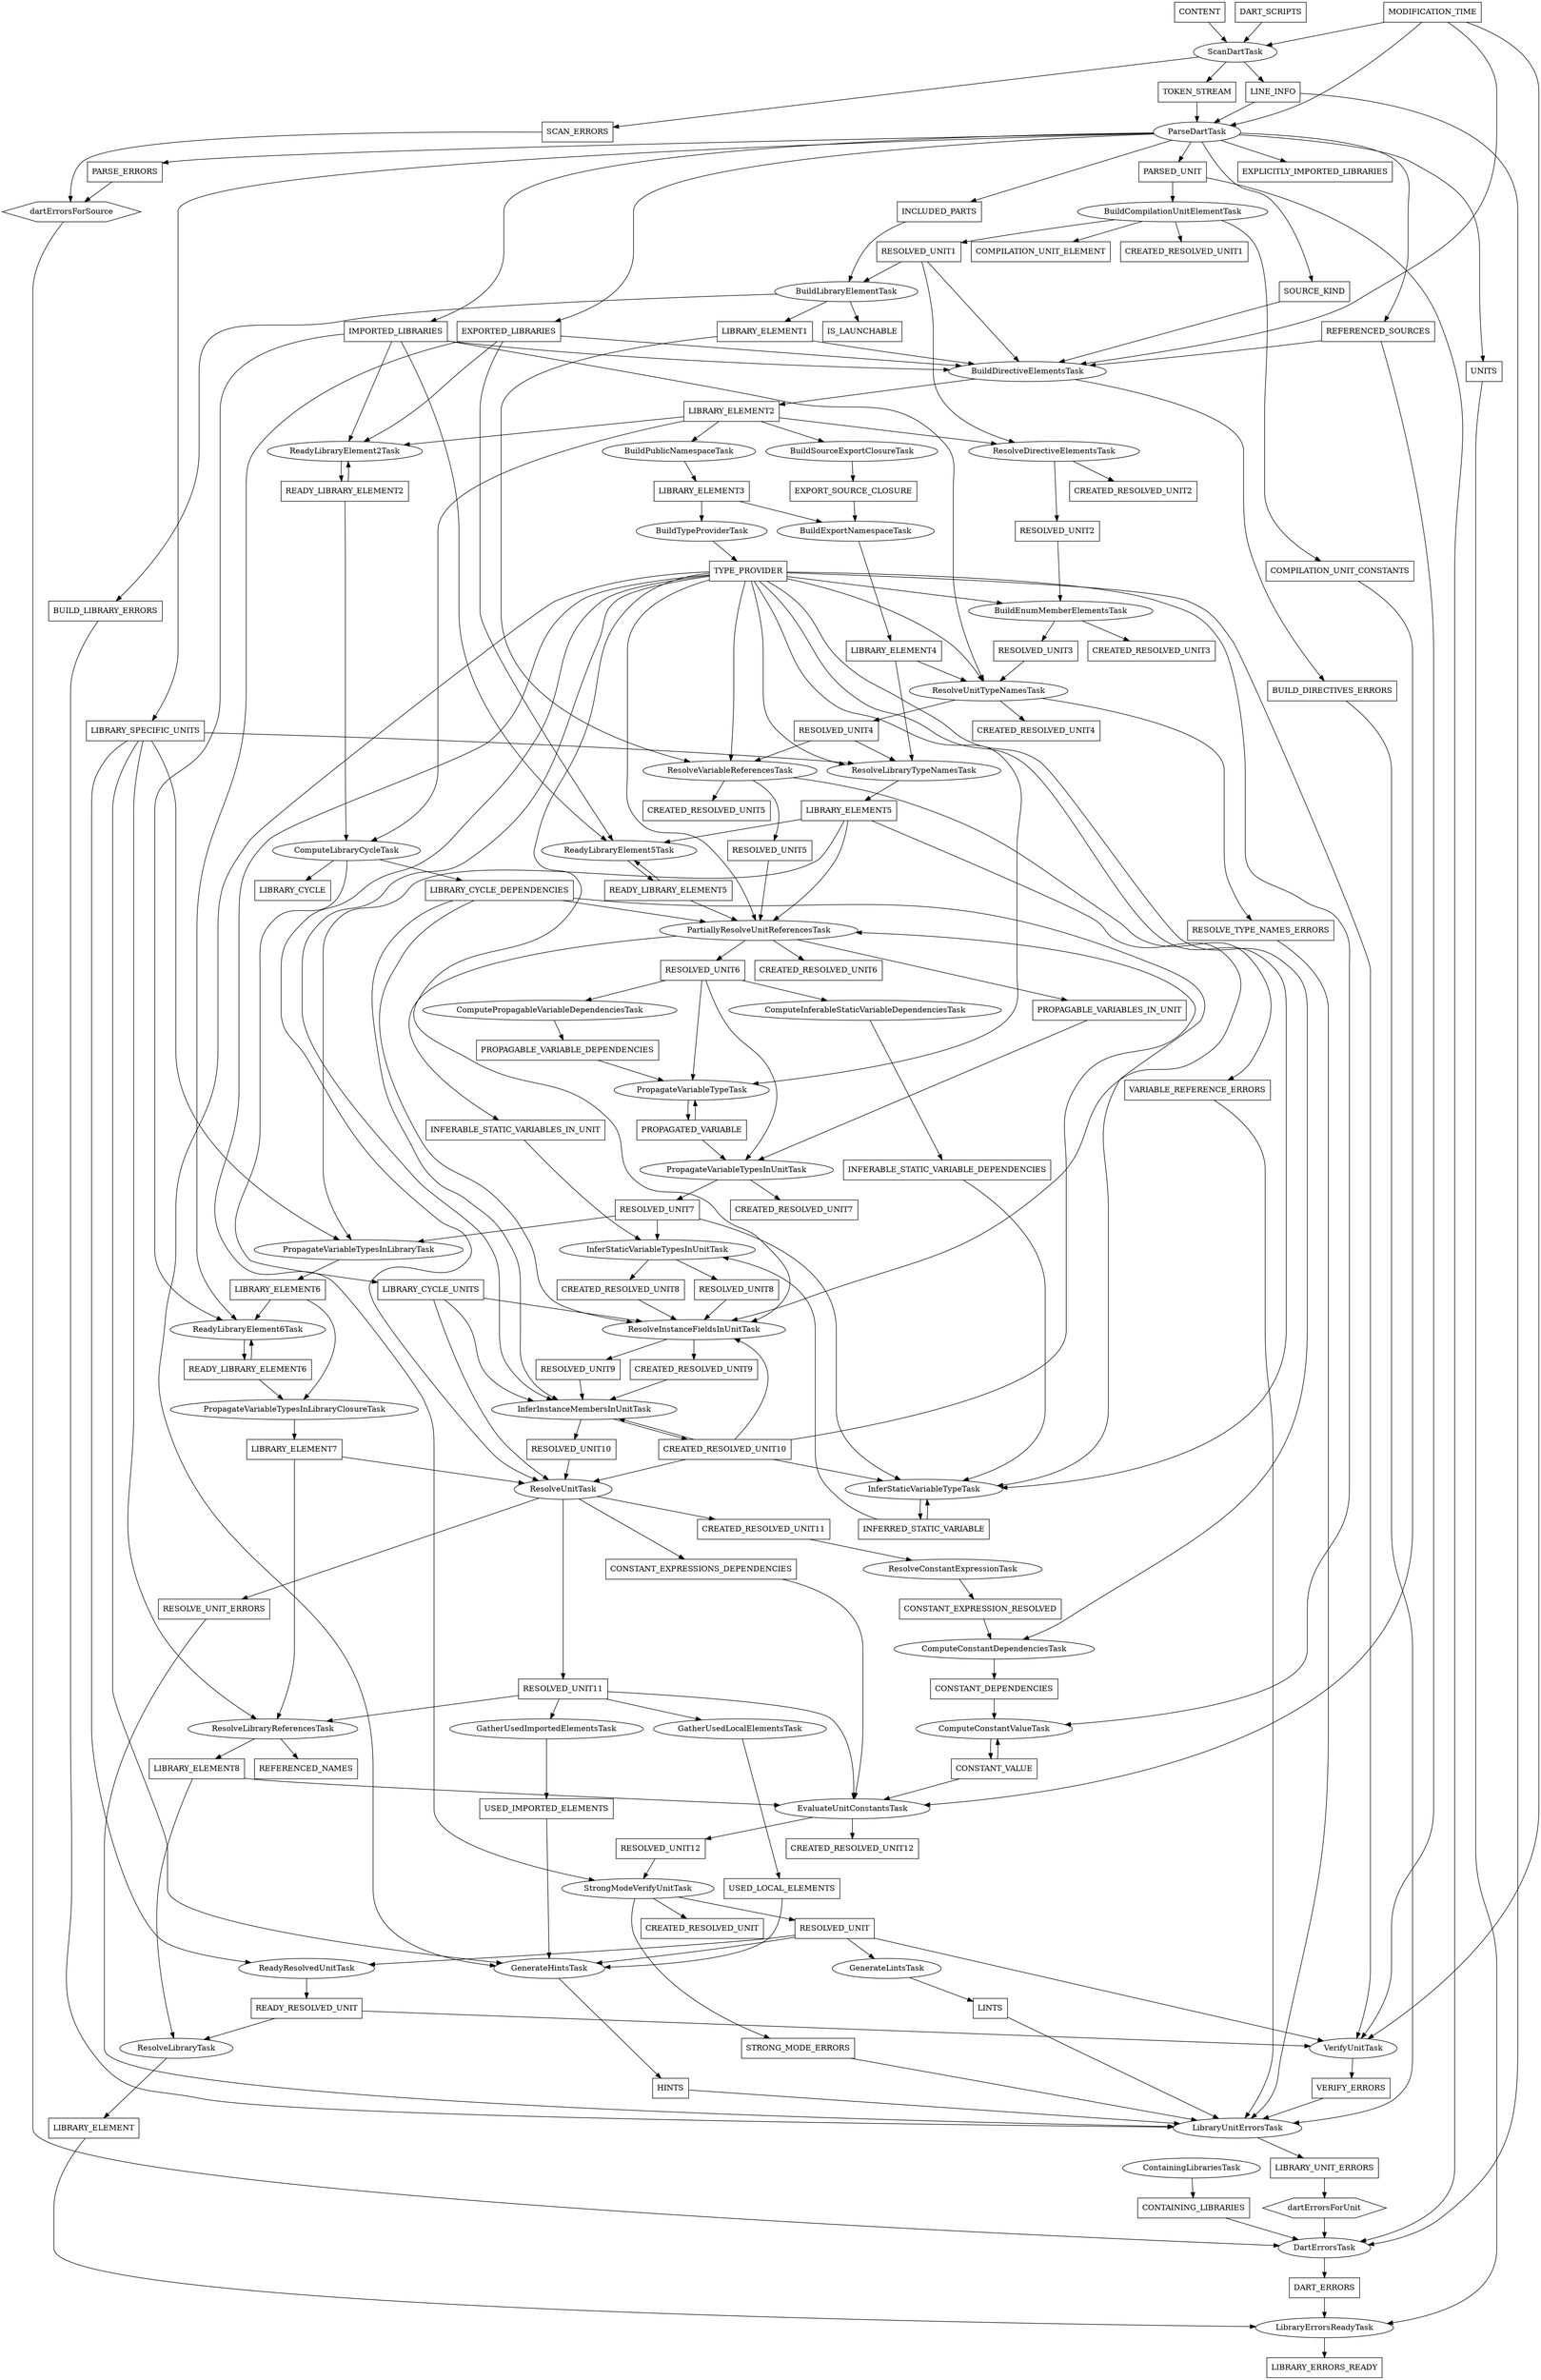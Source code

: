 // Copyright (c) 2015, the Dart project authors.  Please see the AUTHORS file
// for details. All rights reserved. Use of this source code is governed by a
// BSD-style license that can be found in the LICENSE file.
//
// This file has been automatically generated.  Please do not edit it manually.
// To regenerate the file, use the script
// "pkg/analyzer/tool/task_dependency_graph/generate.dart".
//
// To render this graph using Graphviz (www.graphviz.org) use the command:
// "dot tasks.dot -Tpdf -O".
digraph G {
  BUILD_DIRECTIVES_ERRORS -> LibraryUnitErrorsTask
  BUILD_DIRECTIVES_ERRORS [shape=box]
  BUILD_LIBRARY_ERRORS -> LibraryUnitErrorsTask
  BUILD_LIBRARY_ERRORS [shape=box]
  BuildCompilationUnitElementTask -> COMPILATION_UNIT_CONSTANTS
  BuildCompilationUnitElementTask -> COMPILATION_UNIT_ELEMENT
  BuildCompilationUnitElementTask -> CREATED_RESOLVED_UNIT1
  BuildCompilationUnitElementTask -> RESOLVED_UNIT1
  BuildDirectiveElementsTask -> BUILD_DIRECTIVES_ERRORS
  BuildDirectiveElementsTask -> LIBRARY_ELEMENT2
  BuildEnumMemberElementsTask -> CREATED_RESOLVED_UNIT3
  BuildEnumMemberElementsTask -> RESOLVED_UNIT3
  BuildExportNamespaceTask -> LIBRARY_ELEMENT4
  BuildLibraryElementTask -> BUILD_LIBRARY_ERRORS
  BuildLibraryElementTask -> IS_LAUNCHABLE
  BuildLibraryElementTask -> LIBRARY_ELEMENT1
  BuildPublicNamespaceTask -> LIBRARY_ELEMENT3
  BuildSourceExportClosureTask -> EXPORT_SOURCE_CLOSURE
  BuildTypeProviderTask -> TYPE_PROVIDER
  COMPILATION_UNIT_CONSTANTS -> EvaluateUnitConstantsTask
  COMPILATION_UNIT_CONSTANTS [shape=box]
  COMPILATION_UNIT_ELEMENT [shape=box]
  CONSTANT_DEPENDENCIES -> ComputeConstantValueTask
  CONSTANT_DEPENDENCIES [shape=box]
  CONSTANT_EXPRESSIONS_DEPENDENCIES -> EvaluateUnitConstantsTask
  CONSTANT_EXPRESSIONS_DEPENDENCIES [shape=box]
  CONSTANT_EXPRESSION_RESOLVED -> ComputeConstantDependenciesTask
  CONSTANT_EXPRESSION_RESOLVED [shape=box]
  CONSTANT_VALUE -> ComputeConstantValueTask
  CONSTANT_VALUE -> EvaluateUnitConstantsTask
  CONSTANT_VALUE [shape=box]
  CONTAINING_LIBRARIES -> DartErrorsTask
  CONTAINING_LIBRARIES [shape=box]
  CONTENT -> ScanDartTask
  CONTENT [shape=box]
  CREATED_RESOLVED_UNIT [shape=box]
  CREATED_RESOLVED_UNIT1 [shape=box]
  CREATED_RESOLVED_UNIT10 -> InferInstanceMembersInUnitTask
  CREATED_RESOLVED_UNIT10 -> InferStaticVariableTypeTask
  CREATED_RESOLVED_UNIT10 -> PartiallyResolveUnitReferencesTask
  CREATED_RESOLVED_UNIT10 -> ResolveInstanceFieldsInUnitTask
  CREATED_RESOLVED_UNIT10 -> ResolveUnitTask
  CREATED_RESOLVED_UNIT10 [shape=box]
  CREATED_RESOLVED_UNIT11 -> ResolveConstantExpressionTask
  CREATED_RESOLVED_UNIT11 [shape=box]
  CREATED_RESOLVED_UNIT12 [shape=box]
  CREATED_RESOLVED_UNIT2 [shape=box]
  CREATED_RESOLVED_UNIT3 [shape=box]
  CREATED_RESOLVED_UNIT4 [shape=box]
  CREATED_RESOLVED_UNIT5 [shape=box]
  CREATED_RESOLVED_UNIT6 [shape=box]
  CREATED_RESOLVED_UNIT7 [shape=box]
  CREATED_RESOLVED_UNIT8 -> ResolveInstanceFieldsInUnitTask
  CREATED_RESOLVED_UNIT8 [shape=box]
  CREATED_RESOLVED_UNIT9 -> InferInstanceMembersInUnitTask
  CREATED_RESOLVED_UNIT9 [shape=box]
  ComputeConstantDependenciesTask -> CONSTANT_DEPENDENCIES
  ComputeConstantValueTask -> CONSTANT_VALUE
  ComputeInferableStaticVariableDependenciesTask -> INFERABLE_STATIC_VARIABLE_DEPENDENCIES
  ComputeLibraryCycleTask -> LIBRARY_CYCLE
  ComputeLibraryCycleTask -> LIBRARY_CYCLE_DEPENDENCIES
  ComputeLibraryCycleTask -> LIBRARY_CYCLE_UNITS
  ComputePropagableVariableDependenciesTask -> PROPAGABLE_VARIABLE_DEPENDENCIES
  ContainingLibrariesTask -> CONTAINING_LIBRARIES
  DART_ERRORS -> LibraryErrorsReadyTask
  DART_ERRORS [shape=box]
  DART_SCRIPTS -> ScanDartTask
  DART_SCRIPTS [shape=box]
  DartErrorsTask -> DART_ERRORS
  EXPLICITLY_IMPORTED_LIBRARIES [shape=box]
  EXPORTED_LIBRARIES -> BuildDirectiveElementsTask
  EXPORTED_LIBRARIES -> ReadyLibraryElement2Task
  EXPORTED_LIBRARIES -> ReadyLibraryElement5Task
  EXPORTED_LIBRARIES -> ReadyLibraryElement6Task
  EXPORTED_LIBRARIES [shape=box]
  EXPORT_SOURCE_CLOSURE -> BuildExportNamespaceTask
  EXPORT_SOURCE_CLOSURE [shape=box]
  EvaluateUnitConstantsTask -> CREATED_RESOLVED_UNIT12
  EvaluateUnitConstantsTask -> RESOLVED_UNIT12
  GatherUsedImportedElementsTask -> USED_IMPORTED_ELEMENTS
  GatherUsedLocalElementsTask -> USED_LOCAL_ELEMENTS
  GenerateHintsTask -> HINTS
  GenerateLintsTask -> LINTS
  HINTS -> LibraryUnitErrorsTask
  HINTS [shape=box]
  IMPORTED_LIBRARIES -> BuildDirectiveElementsTask
  IMPORTED_LIBRARIES -> ReadyLibraryElement2Task
  IMPORTED_LIBRARIES -> ReadyLibraryElement5Task
  IMPORTED_LIBRARIES -> ReadyLibraryElement6Task
  IMPORTED_LIBRARIES -> ResolveUnitTypeNamesTask
  IMPORTED_LIBRARIES [shape=box]
  INCLUDED_PARTS -> BuildLibraryElementTask
  INCLUDED_PARTS [shape=box]
  INFERABLE_STATIC_VARIABLES_IN_UNIT -> InferStaticVariableTypesInUnitTask
  INFERABLE_STATIC_VARIABLES_IN_UNIT [shape=box]
  INFERABLE_STATIC_VARIABLE_DEPENDENCIES -> InferStaticVariableTypeTask
  INFERABLE_STATIC_VARIABLE_DEPENDENCIES [shape=box]
  INFERRED_STATIC_VARIABLE -> InferStaticVariableTypeTask
  INFERRED_STATIC_VARIABLE -> InferStaticVariableTypesInUnitTask
  INFERRED_STATIC_VARIABLE [shape=box]
  IS_LAUNCHABLE [shape=box]
  InferInstanceMembersInUnitTask -> CREATED_RESOLVED_UNIT10
  InferInstanceMembersInUnitTask -> RESOLVED_UNIT10
  InferStaticVariableTypeTask -> INFERRED_STATIC_VARIABLE
  InferStaticVariableTypesInUnitTask -> CREATED_RESOLVED_UNIT8
  InferStaticVariableTypesInUnitTask -> RESOLVED_UNIT8
  LIBRARY_CYCLE [shape=box]
  LIBRARY_CYCLE_DEPENDENCIES -> InferInstanceMembersInUnitTask
  LIBRARY_CYCLE_DEPENDENCIES -> InferStaticVariableTypeTask
  LIBRARY_CYCLE_DEPENDENCIES -> PartiallyResolveUnitReferencesTask
  LIBRARY_CYCLE_DEPENDENCIES -> ResolveInstanceFieldsInUnitTask
  LIBRARY_CYCLE_DEPENDENCIES [shape=box]
  LIBRARY_CYCLE_UNITS -> InferInstanceMembersInUnitTask
  LIBRARY_CYCLE_UNITS -> ResolveInstanceFieldsInUnitTask
  LIBRARY_CYCLE_UNITS -> ResolveUnitTask
  LIBRARY_CYCLE_UNITS [shape=box]
  LIBRARY_ELEMENT -> LibraryErrorsReadyTask
  LIBRARY_ELEMENT [shape=box]
  LIBRARY_ELEMENT1 -> BuildDirectiveElementsTask
  LIBRARY_ELEMENT1 -> ResolveVariableReferencesTask
  LIBRARY_ELEMENT1 [shape=box]
  LIBRARY_ELEMENT2 -> BuildPublicNamespaceTask
  LIBRARY_ELEMENT2 -> BuildSourceExportClosureTask
  LIBRARY_ELEMENT2 -> ComputeLibraryCycleTask
  LIBRARY_ELEMENT2 -> ReadyLibraryElement2Task
  LIBRARY_ELEMENT2 -> ResolveDirectiveElementsTask
  LIBRARY_ELEMENT2 [shape=box]
  LIBRARY_ELEMENT3 -> BuildExportNamespaceTask
  LIBRARY_ELEMENT3 -> BuildTypeProviderTask
  LIBRARY_ELEMENT3 [shape=box]
  LIBRARY_ELEMENT4 -> ResolveLibraryTypeNamesTask
  LIBRARY_ELEMENT4 -> ResolveUnitTypeNamesTask
  LIBRARY_ELEMENT4 [shape=box]
  LIBRARY_ELEMENT5 -> PartiallyResolveUnitReferencesTask
  LIBRARY_ELEMENT5 -> PropagateVariableTypesInLibraryTask
  LIBRARY_ELEMENT5 -> ReadyLibraryElement5Task
  LIBRARY_ELEMENT5 -> ResolveInstanceFieldsInUnitTask
  LIBRARY_ELEMENT5 [shape=box]
  LIBRARY_ELEMENT6 -> PropagateVariableTypesInLibraryClosureTask
  LIBRARY_ELEMENT6 -> ReadyLibraryElement6Task
  LIBRARY_ELEMENT6 [shape=box]
  LIBRARY_ELEMENT7 -> ResolveLibraryReferencesTask
  LIBRARY_ELEMENT7 -> ResolveUnitTask
  LIBRARY_ELEMENT7 [shape=box]
  LIBRARY_ELEMENT8 -> EvaluateUnitConstantsTask
  LIBRARY_ELEMENT8 -> ResolveLibraryTask
  LIBRARY_ELEMENT8 [shape=box]
  LIBRARY_ERRORS_READY [shape=box]
  LIBRARY_SPECIFIC_UNITS -> GenerateHintsTask
  LIBRARY_SPECIFIC_UNITS -> PropagateVariableTypesInLibraryTask
  LIBRARY_SPECIFIC_UNITS -> ReadyResolvedUnitTask
  LIBRARY_SPECIFIC_UNITS -> ResolveLibraryReferencesTask
  LIBRARY_SPECIFIC_UNITS -> ResolveLibraryTypeNamesTask
  LIBRARY_SPECIFIC_UNITS [shape=box]
  LIBRARY_UNIT_ERRORS -> dartErrorsForUnit
  LIBRARY_UNIT_ERRORS [shape=box]
  LINE_INFO -> DartErrorsTask
  LINE_INFO -> ParseDartTask
  LINE_INFO [shape=box]
  LINTS -> LibraryUnitErrorsTask
  LINTS [shape=box]
  LibraryErrorsReadyTask -> LIBRARY_ERRORS_READY
  LibraryUnitErrorsTask -> LIBRARY_UNIT_ERRORS
  MODIFICATION_TIME -> BuildDirectiveElementsTask
  MODIFICATION_TIME -> ParseDartTask
  MODIFICATION_TIME -> ScanDartTask
  MODIFICATION_TIME -> VerifyUnitTask
  MODIFICATION_TIME [shape=box]
  PARSED_UNIT -> BuildCompilationUnitElementTask
  PARSED_UNIT -> DartErrorsTask
  PARSED_UNIT [shape=box]
  PARSE_ERRORS -> dartErrorsForSource
  PARSE_ERRORS [shape=box]
  PROPAGABLE_VARIABLES_IN_UNIT -> PropagateVariableTypesInUnitTask
  PROPAGABLE_VARIABLES_IN_UNIT [shape=box]
  PROPAGABLE_VARIABLE_DEPENDENCIES -> PropagateVariableTypeTask
  PROPAGABLE_VARIABLE_DEPENDENCIES [shape=box]
  PROPAGATED_VARIABLE -> PropagateVariableTypeTask
  PROPAGATED_VARIABLE -> PropagateVariableTypesInUnitTask
  PROPAGATED_VARIABLE [shape=box]
  ParseDartTask -> EXPLICITLY_IMPORTED_LIBRARIES
  ParseDartTask -> EXPORTED_LIBRARIES
  ParseDartTask -> IMPORTED_LIBRARIES
  ParseDartTask -> INCLUDED_PARTS
  ParseDartTask -> LIBRARY_SPECIFIC_UNITS
  ParseDartTask -> PARSED_UNIT
  ParseDartTask -> PARSE_ERRORS
  ParseDartTask -> REFERENCED_SOURCES
  ParseDartTask -> SOURCE_KIND
  ParseDartTask -> UNITS
  PartiallyResolveUnitReferencesTask -> CREATED_RESOLVED_UNIT6
  PartiallyResolveUnitReferencesTask -> INFERABLE_STATIC_VARIABLES_IN_UNIT
  PartiallyResolveUnitReferencesTask -> PROPAGABLE_VARIABLES_IN_UNIT
  PartiallyResolveUnitReferencesTask -> RESOLVED_UNIT6
  PropagateVariableTypeTask -> PROPAGATED_VARIABLE
  PropagateVariableTypesInLibraryClosureTask -> LIBRARY_ELEMENT7
  PropagateVariableTypesInLibraryTask -> LIBRARY_ELEMENT6
  PropagateVariableTypesInUnitTask -> CREATED_RESOLVED_UNIT7
  PropagateVariableTypesInUnitTask -> RESOLVED_UNIT7
  READY_LIBRARY_ELEMENT2 -> ComputeLibraryCycleTask
  READY_LIBRARY_ELEMENT2 -> ReadyLibraryElement2Task
  READY_LIBRARY_ELEMENT2 [shape=box]
  READY_LIBRARY_ELEMENT5 -> PartiallyResolveUnitReferencesTask
  READY_LIBRARY_ELEMENT5 -> ReadyLibraryElement5Task
  READY_LIBRARY_ELEMENT5 [shape=box]
  READY_LIBRARY_ELEMENT6 -> PropagateVariableTypesInLibraryClosureTask
  READY_LIBRARY_ELEMENT6 -> ReadyLibraryElement6Task
  READY_LIBRARY_ELEMENT6 [shape=box]
  READY_RESOLVED_UNIT -> ResolveLibraryTask
  READY_RESOLVED_UNIT -> VerifyUnitTask
  READY_RESOLVED_UNIT [shape=box]
  REFERENCED_NAMES [shape=box]
  REFERENCED_SOURCES -> BuildDirectiveElementsTask
  REFERENCED_SOURCES -> VerifyUnitTask
  REFERENCED_SOURCES [shape=box]
  RESOLVED_UNIT -> GenerateHintsTask
  RESOLVED_UNIT -> GenerateLintsTask
  RESOLVED_UNIT -> ReadyResolvedUnitTask
  RESOLVED_UNIT -> VerifyUnitTask
  RESOLVED_UNIT [shape=box]
  RESOLVED_UNIT1 -> BuildDirectiveElementsTask
  RESOLVED_UNIT1 -> BuildLibraryElementTask
  RESOLVED_UNIT1 -> ResolveDirectiveElementsTask
  RESOLVED_UNIT1 [shape=box]
  RESOLVED_UNIT10 -> ResolveUnitTask
  RESOLVED_UNIT10 [shape=box]
  RESOLVED_UNIT11 -> EvaluateUnitConstantsTask
  RESOLVED_UNIT11 -> GatherUsedImportedElementsTask
  RESOLVED_UNIT11 -> GatherUsedLocalElementsTask
  RESOLVED_UNIT11 -> ResolveLibraryReferencesTask
  RESOLVED_UNIT11 [shape=box]
  RESOLVED_UNIT12 -> StrongModeVerifyUnitTask
  RESOLVED_UNIT12 [shape=box]
  RESOLVED_UNIT2 -> BuildEnumMemberElementsTask
  RESOLVED_UNIT2 [shape=box]
  RESOLVED_UNIT3 -> ResolveUnitTypeNamesTask
  RESOLVED_UNIT3 [shape=box]
  RESOLVED_UNIT4 -> ResolveLibraryTypeNamesTask
  RESOLVED_UNIT4 -> ResolveVariableReferencesTask
  RESOLVED_UNIT4 [shape=box]
  RESOLVED_UNIT5 -> PartiallyResolveUnitReferencesTask
  RESOLVED_UNIT5 [shape=box]
  RESOLVED_UNIT6 -> ComputeInferableStaticVariableDependenciesTask
  RESOLVED_UNIT6 -> ComputePropagableVariableDependenciesTask
  RESOLVED_UNIT6 -> PropagateVariableTypeTask
  RESOLVED_UNIT6 -> PropagateVariableTypesInUnitTask
  RESOLVED_UNIT6 [shape=box]
  RESOLVED_UNIT7 -> InferStaticVariableTypeTask
  RESOLVED_UNIT7 -> InferStaticVariableTypesInUnitTask
  RESOLVED_UNIT7 -> PropagateVariableTypesInLibraryTask
  RESOLVED_UNIT7 [shape=box]
  RESOLVED_UNIT8 -> ResolveInstanceFieldsInUnitTask
  RESOLVED_UNIT8 [shape=box]
  RESOLVED_UNIT9 -> InferInstanceMembersInUnitTask
  RESOLVED_UNIT9 [shape=box]
  RESOLVE_TYPE_NAMES_ERRORS -> LibraryUnitErrorsTask
  RESOLVE_TYPE_NAMES_ERRORS [shape=box]
  RESOLVE_UNIT_ERRORS -> LibraryUnitErrorsTask
  RESOLVE_UNIT_ERRORS [shape=box]
  ReadyLibraryElement2Task -> READY_LIBRARY_ELEMENT2
  ReadyLibraryElement5Task -> READY_LIBRARY_ELEMENT5
  ReadyLibraryElement6Task -> READY_LIBRARY_ELEMENT6
  ReadyResolvedUnitTask -> READY_RESOLVED_UNIT
  ResolveConstantExpressionTask -> CONSTANT_EXPRESSION_RESOLVED
  ResolveDirectiveElementsTask -> CREATED_RESOLVED_UNIT2
  ResolveDirectiveElementsTask -> RESOLVED_UNIT2
  ResolveInstanceFieldsInUnitTask -> CREATED_RESOLVED_UNIT9
  ResolveInstanceFieldsInUnitTask -> RESOLVED_UNIT9
  ResolveLibraryReferencesTask -> LIBRARY_ELEMENT8
  ResolveLibraryReferencesTask -> REFERENCED_NAMES
  ResolveLibraryTask -> LIBRARY_ELEMENT
  ResolveLibraryTypeNamesTask -> LIBRARY_ELEMENT5
  ResolveUnitTask -> CONSTANT_EXPRESSIONS_DEPENDENCIES
  ResolveUnitTask -> CREATED_RESOLVED_UNIT11
  ResolveUnitTask -> RESOLVED_UNIT11
  ResolveUnitTask -> RESOLVE_UNIT_ERRORS
  ResolveUnitTypeNamesTask -> CREATED_RESOLVED_UNIT4
  ResolveUnitTypeNamesTask -> RESOLVED_UNIT4
  ResolveUnitTypeNamesTask -> RESOLVE_TYPE_NAMES_ERRORS
  ResolveVariableReferencesTask -> CREATED_RESOLVED_UNIT5
  ResolveVariableReferencesTask -> RESOLVED_UNIT5
  ResolveVariableReferencesTask -> VARIABLE_REFERENCE_ERRORS
  SCAN_ERRORS -> dartErrorsForSource
  SCAN_ERRORS [shape=box]
  SOURCE_KIND -> BuildDirectiveElementsTask
  SOURCE_KIND [shape=box]
  STRONG_MODE_ERRORS -> LibraryUnitErrorsTask
  STRONG_MODE_ERRORS [shape=box]
  ScanDartTask -> LINE_INFO
  ScanDartTask -> SCAN_ERRORS
  ScanDartTask -> TOKEN_STREAM
  StrongModeVerifyUnitTask -> CREATED_RESOLVED_UNIT
  StrongModeVerifyUnitTask -> RESOLVED_UNIT
  StrongModeVerifyUnitTask -> STRONG_MODE_ERRORS
  TOKEN_STREAM -> ParseDartTask
  TOKEN_STREAM [shape=box]
  TYPE_PROVIDER -> BuildEnumMemberElementsTask
  TYPE_PROVIDER -> ComputeConstantDependenciesTask
  TYPE_PROVIDER -> ComputeConstantValueTask
  TYPE_PROVIDER -> GenerateHintsTask
  TYPE_PROVIDER -> InferInstanceMembersInUnitTask
  TYPE_PROVIDER -> InferStaticVariableTypeTask
  TYPE_PROVIDER -> PartiallyResolveUnitReferencesTask
  TYPE_PROVIDER -> PropagateVariableTypeTask
  TYPE_PROVIDER -> ResolveInstanceFieldsInUnitTask
  TYPE_PROVIDER -> ResolveLibraryTypeNamesTask
  TYPE_PROVIDER -> ResolveUnitTask
  TYPE_PROVIDER -> ResolveUnitTypeNamesTask
  TYPE_PROVIDER -> ResolveVariableReferencesTask
  TYPE_PROVIDER -> StrongModeVerifyUnitTask
  TYPE_PROVIDER -> VerifyUnitTask
  TYPE_PROVIDER [shape=box]
  UNITS -> LibraryErrorsReadyTask
  UNITS [shape=box]
  USED_IMPORTED_ELEMENTS -> GenerateHintsTask
  USED_IMPORTED_ELEMENTS [shape=box]
  USED_LOCAL_ELEMENTS -> GenerateHintsTask
  USED_LOCAL_ELEMENTS [shape=box]
  VARIABLE_REFERENCE_ERRORS -> LibraryUnitErrorsTask
  VARIABLE_REFERENCE_ERRORS [shape=box]
  VERIFY_ERRORS -> LibraryUnitErrorsTask
  VERIFY_ERRORS [shape=box]
  VerifyUnitTask -> VERIFY_ERRORS
  dartErrorsForSource -> DartErrorsTask
  dartErrorsForSource [shape=hexagon]
  dartErrorsForUnit -> DartErrorsTask
  dartErrorsForUnit [shape=hexagon]
}

